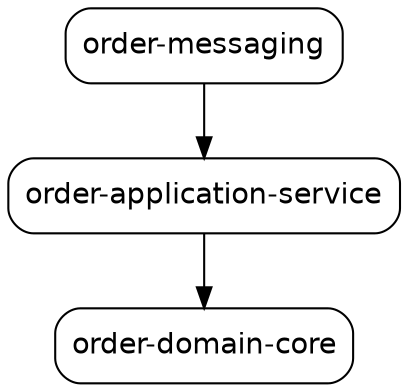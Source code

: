 digraph "order-messaging" {
  node [shape="box",style="rounded",fontname="Helvetica",fontsize="14"]
  edge [fontsize="10",fontname="Helvetica"]

  // Node Definitions:
  "org.gadashov:order-application-service:jar"[label=<order-application-service>]
  "org.gadashov:order-domain-core:jar"[label=<order-domain-core>]
  "org.gadashov:order-messaging:jar"[label=<order-messaging>]

  // Edge Definitions:
  "org.gadashov:order-application-service:jar" -> "org.gadashov:order-domain-core:jar"
  "org.gadashov:order-messaging:jar" -> "org.gadashov:order-application-service:jar"
}